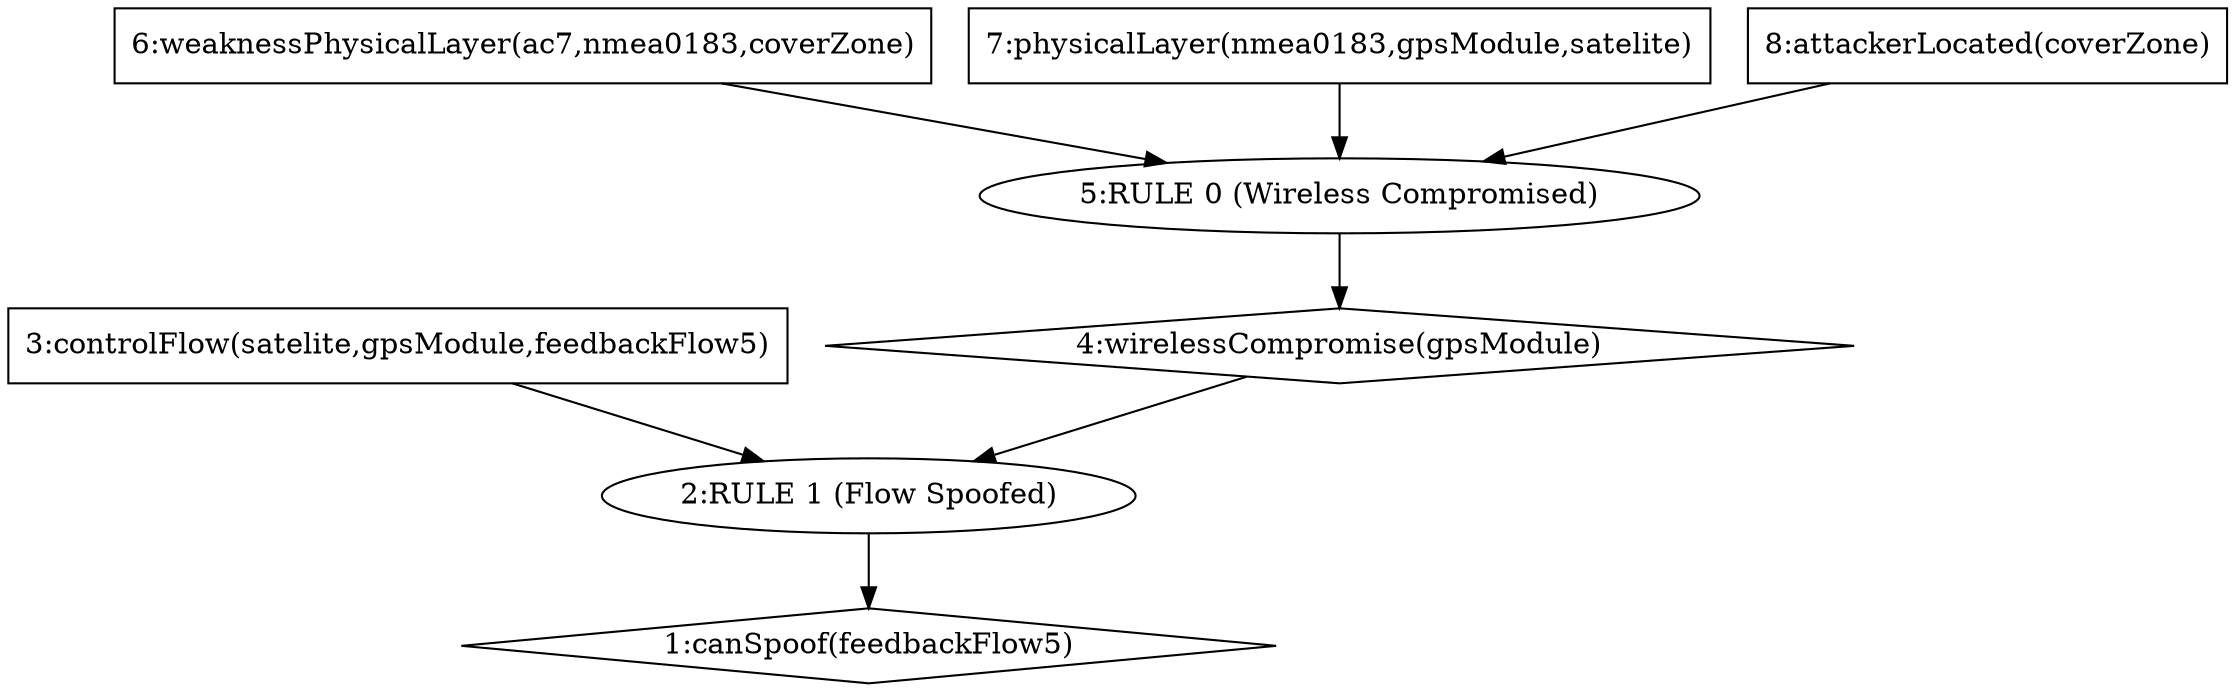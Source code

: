 digraph G {
	1 [label="1:canSpoof(feedbackFlow5)",shape=diamond];
	2 [label="2:RULE 1 (Flow Spoofed)",shape=ellipse];
	3 [label="3:controlFlow(satelite,gpsModule,feedbackFlow5)",shape=box];
	4 [label="4:wirelessCompromise(gpsModule)",shape=diamond];
	5 [label="5:RULE 0 (Wireless Compromised)",shape=ellipse];
	6 [label="6:weaknessPhysicalLayer(ac7,nmea0183,coverZone)",shape=box];
	7 [label="7:physicalLayer(nmea0183,gpsModule,satelite)",shape=box];
	8 [label="8:attackerLocated(coverZone)",shape=box];
	3 -> 	2;
	6 -> 	5;
	7 -> 	5;
	8 -> 	5;
	5 -> 	4;
	4 -> 	2;
	2 -> 	1;
}
